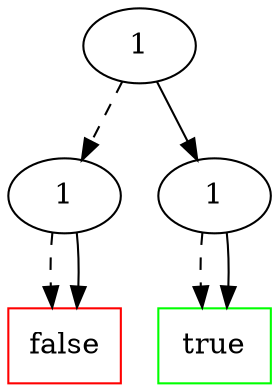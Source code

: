 digraph Tree {
120.1 [label="1", shape=ellipse];
0.1 [label="1", shape=ellipse];
120.1 -> 0.1 [style=dashed];
0 [label="false", shape=box, color=red];
0.1 -> 0 [style=dashed];
0 [label="false", shape=box, color=red];
0.1 -> 0 [style=solid];
30.1 [label="1", shape=ellipse];
120.1 -> 30.1 [style=solid];
10 [label="true", shape=box, color=green];
30.1 -> 10 [style=dashed];
10 [label="true", shape=box, color=green];
30.1 -> 10 [style=solid];
}
